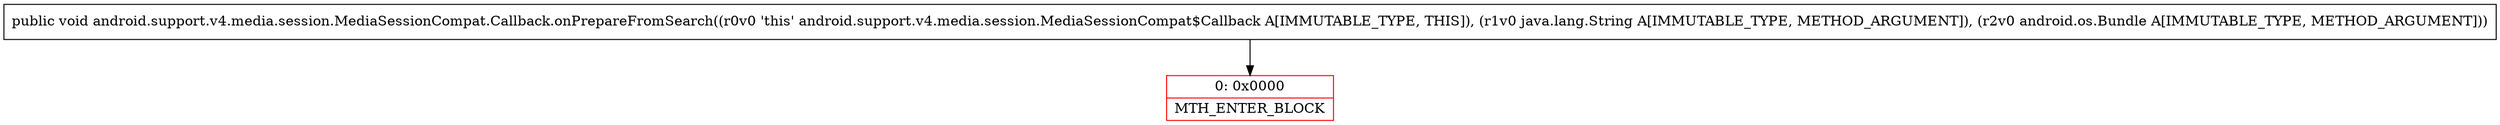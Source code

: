 digraph "CFG forandroid.support.v4.media.session.MediaSessionCompat.Callback.onPrepareFromSearch(Ljava\/lang\/String;Landroid\/os\/Bundle;)V" {
subgraph cluster_Region_1526055464 {
label = "R(0)";
node [shape=record,color=blue];
}
Node_0 [shape=record,color=red,label="{0\:\ 0x0000|MTH_ENTER_BLOCK\l}"];
MethodNode[shape=record,label="{public void android.support.v4.media.session.MediaSessionCompat.Callback.onPrepareFromSearch((r0v0 'this' android.support.v4.media.session.MediaSessionCompat$Callback A[IMMUTABLE_TYPE, THIS]), (r1v0 java.lang.String A[IMMUTABLE_TYPE, METHOD_ARGUMENT]), (r2v0 android.os.Bundle A[IMMUTABLE_TYPE, METHOD_ARGUMENT])) }"];
MethodNode -> Node_0;
}

